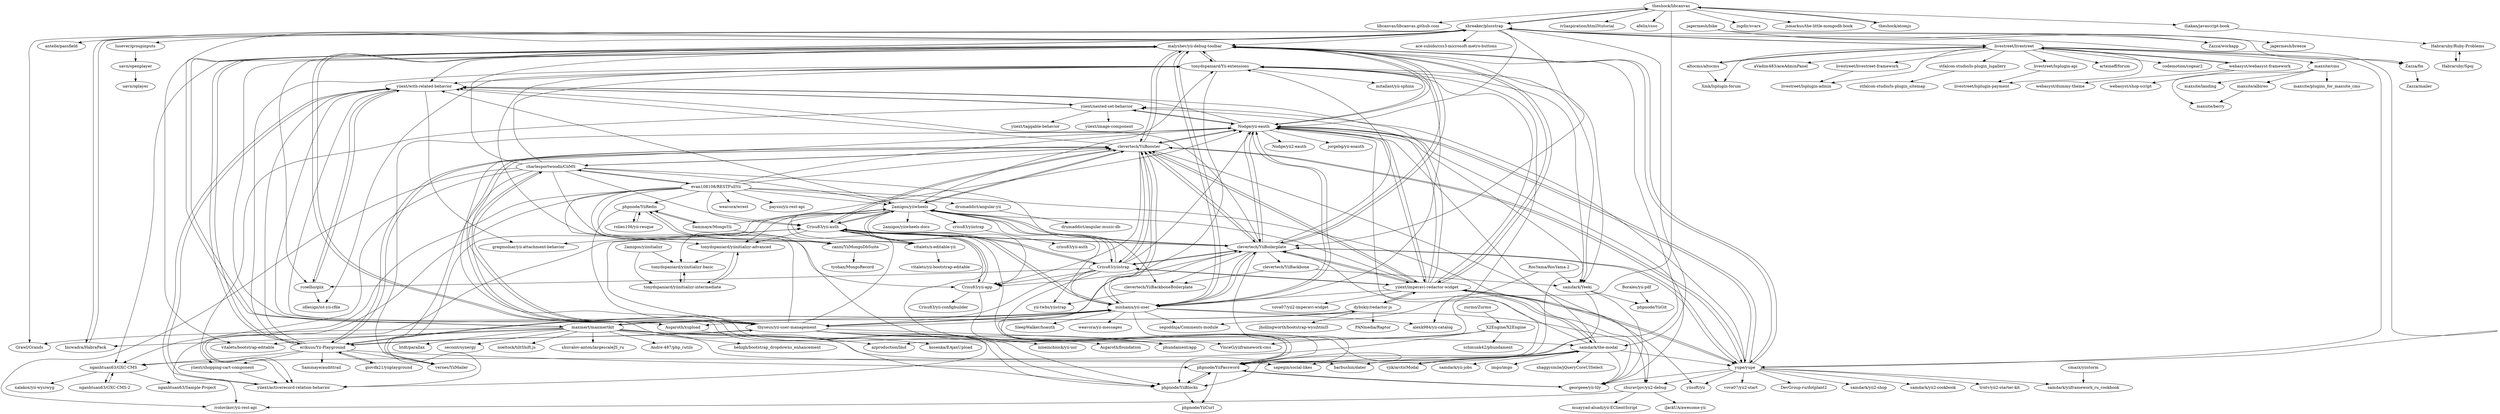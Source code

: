 digraph G {
"theshock/libcanvas" -> "theshock/atomjs"
"theshock/libcanvas" -> "libcanvas/libcanvas.github.com"
"theshock/libcanvas" -> "xbreaker/plusstrap"
"theshock/libcanvas" -> "ivliaspiration/html5tutorial"
"theshock/libcanvas" -> "afelix/csso" ["e"=1]
"theshock/libcanvas" -> "azproduction/lmd" ["e"=1]
"theshock/libcanvas" -> "iliakan/javascript-book"
"theshock/libcanvas" -> "ingdir/svarx"
"theshock/libcanvas" -> "jsmarkus/the-little-mongodb-book" ["e"=1]
"charlesportwoodii/CiiMS" -> "nganhtuan63/GXC-CMS"
"charlesportwoodii/CiiMS" -> "tonydspaniard/Yii-extensions"
"charlesportwoodii/CiiMS" -> "thyseus/yii-user-management"
"charlesportwoodii/CiiMS" -> "clevertech/YiiBooster"
"charlesportwoodii/CiiMS" -> "vernes/YiiMailer"
"charlesportwoodii/CiiMS" -> "Crisu83/yii-auth"
"charlesportwoodii/CiiMS" -> "evan108108/RESTFullYii"
"charlesportwoodii/CiiMS" -> "Crisu83/yii-app"
"charlesportwoodii/CiiMS" -> "ivolovikov/yii-rest-api"
"charlesportwoodii/CiiMS" -> "clevertech/YiiBackboneBoilerplate"
"charlesportwoodii/CiiMS" -> "malyshev/yii-debug-toolbar"
"charlesportwoodii/CiiMS" -> "2amigos/yiiwheels"
"clevertech/YiiBooster" -> "clevertech/YiiBoilerplate"
"clevertech/YiiBooster" -> "malyshev/yii-debug-toolbar"
"clevertech/YiiBooster" -> "Nodge/yii-eauth"
"clevertech/YiiBooster" -> "2amigos/yiiwheels"
"clevertech/YiiBooster" -> "yiiext/imperavi-redactor-widget"
"clevertech/YiiBooster" -> "Crisu83/yii-auth"
"clevertech/YiiBooster" -> "yupe/yupe"
"clevertech/YiiBooster" -> "Crisu83/yiistrap"
"clevertech/YiiBooster" -> "mishamx/yii-user"
"clevertech/YiiBooster" -> "yiisoft/yii" ["e"=1]
"clevertech/YiiBooster" -> "charlesportwoodii/CiiMS"
"clevertech/YiiBooster" -> "yiiext/with-related-behavior"
"clevertech/YiiBooster" -> "Crisu83/yii-app"
"clevertech/YiiBooster" -> "erikuus/Yii-Playground"
"clevertech/YiiBooster" -> "thyseus/yii-user-management"
"RosYama/RosYama.2" -> "alexk984/yii-catalog"
"RosYama/RosYama.2" -> "samdark/Yeeki"
"webasyst/webasyst-framework" -> "webasyst/dummy-theme"
"webasyst/webasyst-framework" -> "webasyst/shop-script"
"webasyst/webasyst-framework" -> "livestreet/livestreet"
"xbreaker/plusstrap" -> "maxmert/maxmertkit"
"xbreaker/plusstrap" -> "antelle/passfield"
"xbreaker/plusstrap" -> "Grawl/Grands"
"xbreaker/plusstrap" -> "samdark/the-modal"
"xbreaker/plusstrap" -> "Incwadra/HabraPack"
"xbreaker/plusstrap" -> "theshock/libcanvas"
"xbreaker/plusstrap" -> "malyshev/yii-debug-toolbar"
"xbreaker/plusstrap" -> "vitalets/bootstrap-editable" ["e"=1]
"xbreaker/plusstrap" -> "livestreet/livestreet"
"xbreaker/plusstrap" -> "lusever/groupinputs"
"xbreaker/plusstrap" -> "Nodge/yii-eauth"
"xbreaker/plusstrap" -> "Zazza/workapp"
"xbreaker/plusstrap" -> "clevertech/YiiBoilerplate"
"xbreaker/plusstrap" -> "yupe/yupe"
"xbreaker/plusstrap" -> "ace-subido/css3-microsoft-metro-buttons" ["e"=1]
"zhuravljov/yii2-debug" -> "muayyad-alsadi/yii-EClientScript"
"zhuravljov/yii2-debug" -> "ivolovikov/yii-rest-api"
"zhuravljov/yii2-debug" -> "iJackUA/awesome-yii" ["e"=1]
"iliakan/javascript-book" -> "Habraruby/Ruby-Problems"
"altocms/altocms" -> "livestreet/livestreet"
"altocms/altocms" -> "Xmk/lsplugin-forum"
"livestreet/livestreet" -> "altocms/altocms"
"livestreet/livestreet" -> "aVadim483/aceAdminPanel"
"livestreet/livestreet" -> "livestreet/livestreet-framework"
"livestreet/livestreet" -> "yupe/yupe"
"livestreet/livestreet" -> "stfalcon-studio/ls-plugin_lsgallery"
"livestreet/livestreet" -> "Xmk/lsplugin-forum"
"livestreet/livestreet" -> "livestreet/lsplugin-admin"
"livestreet/livestreet" -> "livestreet/lsplugin-api"
"livestreet/livestreet" -> "Zazza/fm"
"livestreet/livestreet" -> "xbreaker/plusstrap"
"livestreet/livestreet" -> "webasyst/webasyst-framework"
"livestreet/livestreet" -> "artemeff/forum"
"livestreet/livestreet" -> "livestreet/lsplugin-payment"
"livestreet/livestreet" -> "codemotion/cogear2"
"livestreet/livestreet" -> "maxsite/cms"
"yupe/yupe" -> "Nodge/yii-eauth"
"yupe/yupe" -> "malyshev/yii-debug-toolbar"
"yupe/yupe" -> "clevertech/YiiBooster"
"yupe/yupe" -> "clevertech/YiiBoilerplate"
"yupe/yupe" -> "yiiext/imperavi-redactor-widget"
"yupe/yupe" -> "samdark/yii2-cookbook" ["e"=1]
"yupe/yupe" -> "trntv/yii2-starter-kit" ["e"=1]
"yupe/yupe" -> "vova07/yii2-start" ["e"=1]
"yupe/yupe" -> "yiiext/nested-set-behavior"
"yupe/yupe" -> "georgeee/yii-lily"
"yupe/yupe" -> "zhuravljov/yii2-debug"
"yupe/yupe" -> "DevGroup-ru/dotplant2" ["e"=1]
"yupe/yupe" -> "yiisoft/yii" ["e"=1]
"yupe/yupe" -> "samdark/yiiframework_ru_cookbook"
"yupe/yupe" -> "samdark/yii2-shop" ["e"=1]
"jagermesh/bike" -> "jagermesh/breeze"
"jagermesh/bike" -> "Zazza/fm"
"jagermesh/bike" -> "Zazza/workapp"
"Crisu83/yii-auth" -> "Crisu83/yii-app"
"Crisu83/yii-auth" -> "Crisu83/yiistrap"
"Crisu83/yii-auth" -> "2amigos/yiiwheels"
"Crisu83/yii-auth" -> "vitalets/x-editable-yii"
"Crisu83/yii-auth" -> "clevertech/YiiBooster"
"Crisu83/yii-auth" -> "clevertech/YiiBoilerplate"
"Crisu83/yii-auth" -> "phpnode/YiiPassword"
"Crisu83/yii-auth" -> "mishamx/yii-user"
"Crisu83/yii-auth" -> "gregmolnar/yii-attachment-behavior"
"Crisu83/yii-auth" -> "tonydspaniard/yiinitializr-advanced"
"Crisu83/yii-auth" -> "yiiext/activerecord-relation-behavior"
"2amigos/yiinitializr" -> "tonydspaniard/yiinitializr-basic"
"2amigos/yiinitializr" -> "tonydspaniard/yiinitializr-intermediate"
"Borales/yii-pdf" -> "phpnode/YiiGit"
"clevertech/YiiBoilerplate" -> "clevertech/YiiBooster"
"clevertech/YiiBoilerplate" -> "Nodge/yii-eauth"
"clevertech/YiiBoilerplate" -> "malyshev/yii-debug-toolbar"
"clevertech/YiiBoilerplate" -> "mishamx/yii-user"
"clevertech/YiiBoilerplate" -> "yiiext/imperavi-redactor-widget"
"clevertech/YiiBoilerplate" -> "yupe/yupe"
"clevertech/YiiBoilerplate" -> "Crisu83/yii-auth"
"clevertech/YiiBoilerplate" -> "tonydspaniard/Yii-extensions"
"clevertech/YiiBoilerplate" -> "2amigos/yiiwheels"
"clevertech/YiiBoilerplate" -> "clevertech/YiiBackbone"
"clevertech/YiiBoilerplate" -> "yiiext/with-related-behavior"
"clevertech/YiiBoilerplate" -> "phpnode/YiiPassword"
"clevertech/YiiBoilerplate" -> "clevertech/YiiBackboneBoilerplate"
"clevertech/YiiBoilerplate" -> "Crisu83/yii-app"
"clevertech/YiiBoilerplate" -> "Crisu83/yiistrap"
"yiiext/with-related-behavior" -> "yiiext/activerecord-relation-behavior"
"yiiext/with-related-behavior" -> "rcoelho/giix"
"yiiext/with-related-behavior" -> "gregmolnar/yii-attachment-behavior"
"yiiext/with-related-behavior" -> "yiiext/nested-set-behavior"
"yiiext/with-related-behavior" -> "phpnode/YiiBlocks"
"yiiext/with-related-behavior" -> "Asgaroth/xupload"
"Asgaroth/xupload" -> "kosenka/EAjaxUpload"
"vitalets/x-editable-yii" -> "vitalets/yii-bootstrap-editable"
"vitalets/x-editable-yii" -> "Crisu83/yii-auth"
"yiiext/activerecord-relation-behavior" -> "yiiext/with-related-behavior"
"tonydspaniard/Yii-extensions" -> "phpnode/YiiPassword"
"tonydspaniard/Yii-extensions" -> "phpnode/YiiBlocks"
"tonydspaniard/Yii-extensions" -> "yiiext/with-related-behavior"
"tonydspaniard/Yii-extensions" -> "segoddnja/Comments-module"
"tonydspaniard/Yii-extensions" -> "mitallast/yii-sphinx"
"tonydspaniard/Yii-extensions" -> "samdark/Yeeki"
"tonydspaniard/Yii-extensions" -> "idlesign/ist-yii-cfile"
"tonydspaniard/Yii-extensions" -> "malyshev/yii-debug-toolbar"
"lusever/groupinputs" -> "uavn/openplayer"
"maxmert/maxmertkit" -> "xbreaker/plusstrap"
"maxmert/maxmertkit" -> "shuvalov-anton/largescaleJS_ru" ["e"=1]
"maxmert/maxmertkit" -> "vitalets/bootstrap-editable" ["e"=1]
"maxmert/maxmertkit" -> "Andre-487/php_rutils" ["e"=1]
"maxmert/maxmertkit" -> "samdark/the-modal"
"maxmert/maxmertkit" -> "sapegin/social-likes" ["e"=1]
"maxmert/maxmertkit" -> "azproduction/lmd" ["e"=1]
"maxmert/maxmertkit" -> "barbushin/dater" ["e"=1]
"maxmert/maxmertkit" -> "Incwadra/HabraPack"
"maxmert/maxmertkit" -> "behigh/bootstrap_dropdowns_enhancement" ["e"=1]
"maxmert/maxmertkit" -> "dybskiy/redactor-js"
"maxmert/maxmertkit" -> "Grawl/Grands"
"maxmert/maxmertkit" -> "htdt/parallax" ["e"=1]
"maxmert/maxmertkit" -> "secoint/synergy" ["e"=1]
"maxmert/maxmertkit" -> "noeltock/tiltShift.js" ["e"=1]
"X2Engine/X2Engine" -> "VinceG/yiiframework-cms"
"X2Engine/X2Engine" -> "nganhtuan63/GXC-CMS"
"X2Engine/X2Engine" -> "schmunk42/phundament"
"dybskiy/redactor-js" -> "yiiext/imperavi-redactor-widget"
"dybskiy/redactor-js" -> "PANmedia/Raptor"
"dybskiy/redactor-js" -> "jhollingworth/bootstrap-wysihtml5" ["e"=1]
"dybskiy/redactor-js" -> "maxmert/maxmertkit"
"crisu83/yiistrap" -> "crisu83/yii-auth"
"vjik/arcticModal" -> "samdark/the-modal"
"mishamx/yii-user" -> "thyseus/yii-user-management"
"mishamx/yii-user" -> "malyshev/yii-debug-toolbar"
"mishamx/yii-user" -> "Nodge/yii-eauth"
"mishamx/yii-user" -> "clevertech/YiiBoilerplate"
"mishamx/yii-user" -> "erikuus/Yii-Playground"
"mishamx/yii-user" -> "weavora/yii-messages"
"mishamx/yii-user" -> "Crisu83/yii-auth"
"mishamx/yii-user" -> "clevertech/YiiBooster"
"mishamx/yii-user" -> "alexk984/yii-catalog"
"mishamx/yii-user" -> "segoddnja/Comments-module"
"mishamx/yii-user" -> "SleepWalker/hoauth"
"mishamx/yii-user" -> "Asgaroth/xupload"
"mishamx/yii-user" -> "georgeee/yii-lily"
"mishamx/yii-user" -> "phpnode/YiiPassword"
"mishamx/yii-user" -> "tonydspaniard/Yii-extensions"
"theshock/atomjs" -> "theshock/libcanvas"
"Habraruby/Ruby-Problems" -> "Habraruby/Spoj"
"Habraruby/Spoj" -> "Habraruby/Ruby-Problems"
"yiiext/imperavi-redactor-widget" -> "Nodge/yii-eauth"
"yiiext/imperavi-redactor-widget" -> "clevertech/YiiBooster"
"yiiext/imperavi-redactor-widget" -> "clevertech/YiiBoilerplate"
"yiiext/imperavi-redactor-widget" -> "vova07/yii2-imperavi-widget" ["e"=1]
"yiiext/imperavi-redactor-widget" -> "malyshev/yii-debug-toolbar"
"yiiext/imperavi-redactor-widget" -> "yiiext/nested-set-behavior"
"yiiext/imperavi-redactor-widget" -> "yupe/yupe"
"yiiext/imperavi-redactor-widget" -> "tonydspaniard/Yii-extensions"
"yiiext/imperavi-redactor-widget" -> "Crisu83/yiistrap"
"yiiext/imperavi-redactor-widget" -> "zhuravljov/yii2-debug"
"yiiext/imperavi-redactor-widget" -> "dybskiy/redactor-js"
"yiiext/imperavi-redactor-widget" -> "yiiext/with-related-behavior"
"yiiext/imperavi-redactor-widget" -> "samdark/the-modal"
"yiiext/imperavi-redactor-widget" -> "mishamx/yii-user"
"yiiext/imperavi-redactor-widget" -> "2amigos/yiiwheels"
"maxsite/cms" -> "maxsite/albireo"
"maxsite/cms" -> "maxsite/landing"
"maxsite/cms" -> "maxsite/berry"
"maxsite/cms" -> "maxsite/plugins_for_maxsite_cms"
"samdark/the-modal" -> "vjik/arcticModal"
"samdark/the-modal" -> "yiiext/imperavi-redactor-widget"
"samdark/the-modal" -> "Nodge/yii-eauth"
"samdark/the-modal" -> "clevertech/YiiBoilerplate"
"samdark/the-modal" -> "samdark/yii-jobs"
"samdark/the-modal" -> "georgeee/yii-lily"
"samdark/the-modal" -> "yupe/yupe"
"samdark/the-modal" -> "imgo/imgo" ["e"=1]
"samdark/the-modal" -> "sapegin/social-likes" ["e"=1]
"samdark/the-modal" -> "barbushin/dater" ["e"=1]
"samdark/the-modal" -> "shaggysmile/jQueryCoreUISelect" ["e"=1]
"yiiext/nested-set-behavior" -> "yiiext/with-related-behavior"
"yiiext/nested-set-behavior" -> "yiiext/image-component"
"yiiext/nested-set-behavior" -> "yiiext/shopping-cart-component"
"yiiext/nested-set-behavior" -> "yiiext/taggable-behavior"
"yiiext/nested-set-behavior" -> "Nodge/yii-eauth"
"Incwadra/HabraPack" -> "xbreaker/plusstrap"
"rolies106/yii-resque" -> "phpnode/YiiRedis"
"Crisu83/yiistrap" -> "2amigos/yiiwheels"
"Crisu83/yiistrap" -> "Crisu83/yii-auth"
"Crisu83/yiistrap" -> "clevertech/YiiBooster"
"Crisu83/yiistrap" -> "Crisu83/yii-app"
"Crisu83/yiistrap" -> "Nodge/yii-eauth"
"Crisu83/yiistrap" -> "clevertech/YiiBoilerplate"
"Crisu83/yiistrap" -> "yiiext/imperavi-redactor-widget"
"Crisu83/yiistrap" -> "mishamx/yii-user"
"Crisu83/yiistrap" -> "thyseus/yii-user-management"
"Crisu83/yiistrap" -> "phpnode/YiiPassword"
"Crisu83/yiistrap" -> "rcoelho/giix"
"nganhtuan63/GXC-CMS-2" -> "nganhtuan63/GXC-CMS"
"cmazx/yiistorm" -> "samdark/yiiframework_ru_cookbook"
"phpnode/YiiRedis" -> "rolies106/yii-resque"
"phpnode/YiiRedis" -> "canni/YiiMongoDbSuite"
"phpnode/YiiRedis" -> "phpnode/YiiBlocks"
"phpnode/YiiRedis" -> "Sammaye/MongoYii"
"giovdk21/yiiplayground" -> "erikuus/Yii-Playground"
"evan108108/RESTFullYii" -> "ivolovikov/yii-rest-api"
"evan108108/RESTFullYii" -> "charlesportwoodii/CiiMS"
"evan108108/RESTFullYii" -> "drumaddict/angular-yii"
"evan108108/RESTFullYii" -> "vitalets/x-editable-yii"
"evan108108/RESTFullYii" -> "Nodge/yii-eauth"
"evan108108/RESTFullYii" -> "phpnode/YiiRedis"
"evan108108/RESTFullYii" -> "clevertech/YiiBooster"
"evan108108/RESTFullYii" -> "zhuravljov/yii2-debug"
"evan108108/RESTFullYii" -> "phundament/app" ["e"=1]
"evan108108/RESTFullYii" -> "yiiext/activerecord-relation-behavior"
"evan108108/RESTFullYii" -> "weavora/wrest"
"evan108108/RESTFullYii" -> "2amigos/yiiwheels"
"evan108108/RESTFullYii" -> "Crisu83/yii-auth"
"evan108108/RESTFullYii" -> "paysio/yii-rest-api"
"evan108108/RESTFullYii" -> "tonydspaniard/yiinitializr-advanced"
"Nodge/yii-eauth" -> "malyshev/yii-debug-toolbar"
"Nodge/yii-eauth" -> "yupe/yupe"
"Nodge/yii-eauth" -> "georgeee/yii-lily"
"Nodge/yii-eauth" -> "clevertech/YiiBoilerplate"
"Nodge/yii-eauth" -> "mishamx/yii-user"
"Nodge/yii-eauth" -> "clevertech/YiiBooster"
"Nodge/yii-eauth" -> "yiiext/imperavi-redactor-widget"
"Nodge/yii-eauth" -> "Nodge/yii2-eauth" ["e"=1]
"Nodge/yii-eauth" -> "jorgebg/yii-eoauth"
"Nodge/yii-eauth" -> "yiiext/nested-set-behavior"
"Nodge/yii-eauth" -> "yiiext/with-related-behavior"
"Nodge/yii-eauth" -> "phpnode/YiiPassword"
"Nodge/yii-eauth" -> "vernes/YiiMailer"
"Nodge/yii-eauth" -> "phpnode/YiiBlocks"
"Nodge/yii-eauth" -> "samdark/Yeeki"
"Zazza/fm" -> "Zazza/mailer"
"maxsite/albireo" -> "maxsite/berry"
"Crisu83/yii-app" -> "Crisu83/yii-auth"
"Crisu83/yii-app" -> "phpnode/YiiPassword"
"Crisu83/yii-app" -> "Crisu83/yii-configbuilder"
"thyseus/yii-user-management" -> "mishamx/yii-user"
"thyseus/yii-user-management" -> "charlesportwoodii/CiiMS"
"thyseus/yii-user-management" -> "malyshev/yii-debug-toolbar"
"thyseus/yii-user-management" -> "erikuus/Yii-Playground"
"thyseus/yii-user-management" -> "nineinchnick/yii-usr"
"thyseus/yii-user-management" -> "clevertech/YiiBoilerplate"
"thyseus/yii-user-management" -> "tonydspaniard/Yii-extensions"
"thyseus/yii-user-management" -> "clevertech/YiiBooster"
"thyseus/yii-user-management" -> "phundament/app" ["e"=1]
"thyseus/yii-user-management" -> "Asgaroth/foundation"
"thyseus/yii-user-management" -> "yiiext/activerecord-relation-behavior"
"thyseus/yii-user-management" -> "Crisu83/yii-auth"
"thyseus/yii-user-management" -> "VinceG/yiiframework-cms"
"thyseus/yii-user-management" -> "2amigos/yiiwheels"
"georgeee/yii-lily" -> "phpnode/YiiPassword"
"clevertech/YiiBackbone" -> "clevertech/YiiBackboneBoilerplate"
"clevertech/YiiBackbone" -> "samdark/Yeeki"
"malyshev/yii-debug-toolbar" -> "Nodge/yii-eauth"
"malyshev/yii-debug-toolbar" -> "mishamx/yii-user"
"malyshev/yii-debug-toolbar" -> "clevertech/YiiBoilerplate"
"malyshev/yii-debug-toolbar" -> "erikuus/Yii-Playground"
"malyshev/yii-debug-toolbar" -> "clevertech/YiiBooster"
"malyshev/yii-debug-toolbar" -> "samdark/Yeeki"
"malyshev/yii-debug-toolbar" -> "yiiext/with-related-behavior"
"malyshev/yii-debug-toolbar" -> "yupe/yupe"
"malyshev/yii-debug-toolbar" -> "tonydspaniard/Yii-extensions"
"malyshev/yii-debug-toolbar" -> "phpnode/YiiPassword"
"malyshev/yii-debug-toolbar" -> "nganhtuan63/GXC-CMS"
"malyshev/yii-debug-toolbar" -> "thyseus/yii-user-management"
"malyshev/yii-debug-toolbar" -> "yiiext/imperavi-redactor-widget"
"malyshev/yii-debug-toolbar" -> "phpnode/YiiBlocks"
"malyshev/yii-debug-toolbar" -> "rcoelho/giix"
"Sammaye/MongoYii" -> "canni/YiiMongoDbSuite"
"Sammaye/MongoYii" -> "phpnode/YiiRedis"
"Sammaye/MongoYii" -> "Nodge/yii-eauth"
"drumaddict/angular-yii" -> "drumaddict/angular-music-db"
"canni/YiiMongoDbSuite" -> "tyohan/MongoRecord"
"canni/YiiMongoDbSuite" -> "phpnode/YiiRedis"
"clevertech/YiiBackboneBoilerplate" -> "yii-twbs/yiistrap"
"erikuus/Yii-Playground" -> "phpnode/YiiPassword"
"erikuus/Yii-Playground" -> "malyshev/yii-debug-toolbar"
"erikuus/Yii-Playground" -> "mishamx/yii-user"
"erikuus/Yii-Playground" -> "nganhtuan63/GXC-CMS"
"erikuus/Yii-Playground" -> "Sammaye/audittrail"
"erikuus/Yii-Playground" -> "thyseus/yii-user-management"
"erikuus/Yii-Playground" -> "giovdk21/yiiplayground"
"erikuus/Yii-Playground" -> "yiiext/with-related-behavior"
"erikuus/Yii-Playground" -> "vernes/YiiMailer"
"erikuus/Yii-Playground" -> "yiiext/shopping-cart-component"
"erikuus/Yii-Playground" -> "tonydspaniard/Yii-extensions"
"erikuus/Yii-Playground" -> "clevertech/YiiBooster"
"nganhtuan63/GXC-CMS" -> "nganhtuan63/Sample-Project"
"nganhtuan63/GXC-CMS" -> "nganhtuan63/GXC-CMS-2"
"nganhtuan63/GXC-CMS" -> "xalakox/yii-wysiwyg"
"phpnode/YiiBlocks" -> "phpnode/YiiCurl"
"phpnode/YiiBlocks" -> "phpnode/YiiPassword"
"phpnode/YiiPassword" -> "phpnode/YiiBlocks"
"phpnode/YiiPassword" -> "phpnode/YiiCurl"
"phpnode/YiiPassword" -> "georgeee/yii-lily"
"rcoelho/giix" -> "yiiext/with-related-behavior"
"rcoelho/giix" -> "idlesign/ist-yii-cfile"
"uavn/openplayer" -> "uavn/oplayer"
"zurmo/Zurmo" -> "X2Engine/X2Engine"
"livestreet/livestreet-framework" -> "livestreet/lsplugin-admin"
"livestreet/lsplugin-api" -> "livestreet/lsplugin-payment"
"stfalcon-studio/ls-plugin_lsgallery" -> "stfalcon-studio/ls-plugin_sitemap"
"2amigos/yiiwheels" -> "Crisu83/yiistrap"
"2amigos/yiiwheels" -> "yii-twbs/yiistrap"
"2amigos/yiiwheels" -> "Crisu83/yii-auth"
"2amigos/yiiwheels" -> "clevertech/YiiBooster"
"2amigos/yiiwheels" -> "clevertech/YiiBoilerplate"
"2amigos/yiiwheels" -> "2amigos/yiiwheels-docs"
"2amigos/yiiwheels" -> "tonydspaniard/Yii-extensions"
"2amigos/yiiwheels" -> "Crisu83/yii-app"
"2amigos/yiiwheels" -> "tonydspaniard/yiinitializr-basic"
"2amigos/yiiwheels" -> "tonydspaniard/yiinitializr-advanced"
"2amigos/yiiwheels" -> "yiiext/with-related-behavior"
"2amigos/yiiwheels" -> "phundament/app" ["e"=1]
"2amigos/yiiwheels" -> "crisu83/yiistrap"
"2amigos/yiiwheels" -> "vitalets/x-editable-yii"
"2amigos/yiiwheels" -> "yiiext/activerecord-relation-behavior"
"yiiext/shopping-cart-component" -> "yiiext/activerecord-relation-behavior"
"tonydspaniard/yiinitializr-advanced" -> "tonydspaniard/yiinitializr-intermediate"
"tonydspaniard/yiinitializr-advanced" -> "tonydspaniard/yiinitializr-basic"
"tonydspaniard/yiinitializr-intermediate" -> "tonydspaniard/yiinitializr-basic"
"tonydspaniard/yiinitializr-intermediate" -> "tonydspaniard/yiinitializr-advanced"
"samdark/Yeeki" -> "phpnode/YiiGit"
"samdark/Yeeki" -> "phpnode/YiiBlocks"
"samdark/Yeeki" -> "georgeee/yii-lily"
"tonydspaniard/yiinitializr-basic" -> "tonydspaniard/yiinitializr-intermediate"
"theshock/libcanvas" ["l"="-25.181,-43.826"]
"theshock/atomjs" ["l"="-25.204,-43.842"]
"libcanvas/libcanvas.github.com" ["l"="-25.2,-43.805"]
"xbreaker/plusstrap" ["l"="-25.088,-43.832"]
"ivliaspiration/html5tutorial" ["l"="-25.215,-43.816"]
"afelix/csso" ["l"="6.496,-22.827"]
"azproduction/lmd" ["l"="6.48,-22.888"]
"iliakan/javascript-book" ["l"="-25.248,-43.814"]
"ingdir/svarx" ["l"="-25.224,-43.834"]
"jsmarkus/the-little-mongodb-book" ["l"="6.656,-23.835"]
"charlesportwoodii/CiiMS" ["l"="-25.031,-43.942"]
"nganhtuan63/GXC-CMS" ["l"="-25.072,-43.966"]
"tonydspaniard/Yii-extensions" ["l"="-25.015,-43.918"]
"thyseus/yii-user-management" ["l"="-25.045,-43.935"]
"clevertech/YiiBooster" ["l"="-25.038,-43.916"]
"vernes/YiiMailer" ["l"="-24.998,-43.923"]
"Crisu83/yii-auth" ["l"="-25.033,-43.928"]
"evan108108/RESTFullYii" ["l"="-24.993,-43.946"]
"Crisu83/yii-app" ["l"="-25.064,-43.921"]
"ivolovikov/yii-rest-api" ["l"="-24.977,-43.938"]
"clevertech/YiiBackboneBoilerplate" ["l"="-25.082,-43.916"]
"malyshev/yii-debug-toolbar" ["l"="-25.034,-43.902"]
"2amigos/yiiwheels" ["l"="-25.054,-43.93"]
"clevertech/YiiBoilerplate" ["l"="-25.052,-43.897"]
"Nodge/yii-eauth" ["l"="-25.014,-43.889"]
"yiiext/imperavi-redactor-widget" ["l"="-25.033,-43.885"]
"yupe/yupe" ["l"="-25.049,-43.871"]
"Crisu83/yiistrap" ["l"="-25.053,-43.911"]
"mishamx/yii-user" ["l"="-25.017,-43.91"]
"yiisoft/yii" ["l"="-24.228,-43.135"]
"yiiext/with-related-behavior" ["l"="-25.005,-43.906"]
"erikuus/Yii-Playground" ["l"="-25.018,-43.933"]
"RosYama/RosYama.2" ["l"="-25.081,-43.864"]
"alexk984/yii-catalog" ["l"="-25.074,-43.882"]
"samdark/Yeeki" ["l"="-25.026,-43.873"]
"webasyst/webasyst-framework" ["l"="-25.133,-43.745"]
"webasyst/dummy-theme" ["l"="-25.159,-43.735"]
"webasyst/shop-script" ["l"="-25.144,-43.728"]
"livestreet/livestreet" ["l"="-25.093,-43.771"]
"maxmert/maxmertkit" ["l"="-25.06,-43.82"]
"antelle/passfield" ["l"="-25.133,-43.835"]
"Grawl/Grands" ["l"="-25.078,-43.803"]
"samdark/the-modal" ["l"="-25.031,-43.853"]
"Incwadra/HabraPack" ["l"="-25.102,-43.814"]
"vitalets/bootstrap-editable" ["l"="11.448,-33.622"]
"lusever/groupinputs" ["l"="-25.144,-43.802"]
"Zazza/workapp" ["l"="-25.045,-43.783"]
"ace-subido/css3-microsoft-metro-buttons" ["l"="11.292,-33.875"]
"zhuravljov/yii2-debug" ["l"="-24.975,-43.901"]
"muayyad-alsadi/yii-EClientScript" ["l"="-24.93,-43.889"]
"iJackUA/awesome-yii" ["l"="-25.913,-43.956"]
"Habraruby/Ruby-Problems" ["l"="-25.286,-43.808"]
"altocms/altocms" ["l"="-25.078,-43.75"]
"Xmk/lsplugin-forum" ["l"="-25.096,-43.753"]
"aVadim483/aceAdminPanel" ["l"="-25.108,-43.748"]
"livestreet/livestreet-framework" ["l"="-25.116,-43.761"]
"stfalcon-studio/ls-plugin_lsgallery" ["l"="-25.09,-43.738"]
"livestreet/lsplugin-admin" ["l"="-25.116,-43.774"]
"livestreet/lsplugin-api" ["l"="-25.064,-43.763"]
"Zazza/fm" ["l"="-25.05,-43.74"]
"artemeff/forum" ["l"="-25.077,-43.761"]
"livestreet/lsplugin-payment" ["l"="-25.072,-43.773"]
"codemotion/cogear2" ["l"="-25.13,-43.769"]
"maxsite/cms" ["l"="-25.109,-43.712"]
"samdark/yii2-cookbook" ["l"="-25.797,-43.992"]
"trntv/yii2-starter-kit" ["l"="-25.806,-44.015"]
"vova07/yii2-start" ["l"="-25.839,-44.008"]
"yiiext/nested-set-behavior" ["l"="-24.99,-43.88"]
"georgeee/yii-lily" ["l"="-25.011,-43.874"]
"DevGroup-ru/dotplant2" ["l"="-25.777,-44.006"]
"samdark/yiiframework_ru_cookbook" ["l"="-25.124,-43.878"]
"samdark/yii2-shop" ["l"="-25.793,-44.007"]
"jagermesh/bike" ["l"="-25.017,-43.745"]
"jagermesh/breeze" ["l"="-24.997,-43.727"]
"vitalets/x-editable-yii" ["l"="-25.025,-43.959"]
"phpnode/YiiPassword" ["l"="-25.018,-43.9"]
"gregmolnar/yii-attachment-behavior" ["l"="-24.985,-43.923"]
"tonydspaniard/yiinitializr-advanced" ["l"="-25.044,-43.96"]
"yiiext/activerecord-relation-behavior" ["l"="-25.005,-43.933"]
"2amigos/yiinitializr" ["l"="-25.053,-43.999"]
"tonydspaniard/yiinitializr-basic" ["l"="-25.056,-43.972"]
"tonydspaniard/yiinitializr-intermediate" ["l"="-25.048,-43.983"]
"Borales/yii-pdf" ["l"="-24.938,-43.824"]
"phpnode/YiiGit" ["l"="-24.97,-43.841"]
"clevertech/YiiBackbone" ["l"="-25.085,-43.893"]
"rcoelho/giix" ["l"="-24.991,-43.913"]
"phpnode/YiiBlocks" ["l"="-24.993,-43.897"]
"Asgaroth/xupload" ["l"="-24.962,-43.891"]
"kosenka/EAjaxUpload" ["l"="-24.931,-43.876"]
"vitalets/yii-bootstrap-editable" ["l"="-25.015,-43.992"]
"segoddnja/Comments-module" ["l"="-24.987,-43.931"]
"mitallast/yii-sphinx" ["l"="-25.01,-43.952"]
"idlesign/ist-yii-cfile" ["l"="-24.963,-43.924"]
"uavn/openplayer" ["l"="-25.177,-43.781"]
"shuvalov-anton/largescaleJS_ru" ["l"="6.733,-23.863"]
"Andre-487/php_rutils" ["l"="6.703,-23.725"]
"sapegin/social-likes" ["l"="6.785,-23.813"]
"barbushin/dater" ["l"="6.711,-23.681"]
"behigh/bootstrap_dropdowns_enhancement" ["l"="11.439,-33.504"]
"dybskiy/redactor-js" ["l"="-25.026,-43.829"]
"htdt/parallax" ["l"="6.726,-23.819"]
"secoint/synergy" ["l"="6.482,-23.588"]
"noeltock/tiltShift.js" ["l"="11.252,-33.908"]
"X2Engine/X2Engine" ["l"="-25.113,-44.001"]
"VinceG/yiiframework-cms" ["l"="-25.092,-43.971"]
"schmunk42/phundament" ["l"="-25.141,-44.012"]
"PANmedia/Raptor" ["l"="-24.987,-43.797"]
"jhollingworth/bootstrap-wysihtml5" ["l"="11.348,-33.596"]
"crisu83/yiistrap" ["l"="-25.125,-43.946"]
"crisu83/yii-auth" ["l"="-25.155,-43.954"]
"vjik/arcticModal" ["l"="-24.999,-43.839"]
"weavora/yii-messages" ["l"="-24.955,-43.908"]
"SleepWalker/hoauth" ["l"="-24.957,-43.938"]
"Habraruby/Spoj" ["l"="-25.307,-43.805"]
"vova07/yii2-imperavi-widget" ["l"="-25.853,-43.974"]
"maxsite/albireo" ["l"="-25.106,-43.689"]
"maxsite/landing" ["l"="-25.132,-43.693"]
"maxsite/berry" ["l"="-25.116,-43.697"]
"maxsite/plugins_for_maxsite_cms" ["l"="-25.094,-43.698"]
"samdark/yii-jobs" ["l"="-25.001,-43.826"]
"imgo/imgo" ["l"="6.515,-22.82"]
"shaggysmile/jQueryCoreUISelect" ["l"="11.686,-33.696"]
"yiiext/image-component" ["l"="-24.961,-43.869"]
"yiiext/shopping-cart-component" ["l"="-24.974,-43.916"]
"yiiext/taggable-behavior" ["l"="-24.95,-43.86"]
"rolies106/yii-resque" ["l"="-24.899,-43.94"]
"phpnode/YiiRedis" ["l"="-24.924,-43.927"]
"nganhtuan63/GXC-CMS-2" ["l"="-25.077,-43.99"]
"cmazx/yiistorm" ["l"="-25.167,-43.886"]
"canni/YiiMongoDbSuite" ["l"="-24.892,-43.92"]
"Sammaye/MongoYii" ["l"="-24.924,-43.909"]
"giovdk21/yiiplayground" ["l"="-24.993,-43.966"]
"drumaddict/angular-yii" ["l"="-24.949,-43.993"]
"phundament/app" ["l"="-25.857,-43.927"]
"weavora/wrest" ["l"="-24.973,-43.977"]
"paysio/yii-rest-api" ["l"="-24.953,-43.966"]
"Nodge/yii2-eauth" ["l"="-25.884,-43.998"]
"jorgebg/yii-eoauth" ["l"="-24.981,-43.862"]
"Zazza/mailer" ["l"="-25.041,-43.72"]
"Crisu83/yii-configbuilder" ["l"="-25.088,-43.933"]
"nineinchnick/yii-usr" ["l"="-25.037,-43.972"]
"Asgaroth/foundation" ["l"="-25.078,-43.95"]
"drumaddict/angular-music-db" ["l"="-24.927,-44.013"]
"tyohan/MongoRecord" ["l"="-24.866,-43.92"]
"yii-twbs/yiistrap" ["l"="-25.098,-43.926"]
"Sammaye/audittrail" ["l"="-25.01,-43.97"]
"nganhtuan63/Sample-Project" ["l"="-25.109,-43.977"]
"xalakox/yii-wysiwyg" ["l"="-25.093,-43.984"]
"phpnode/YiiCurl" ["l"="-24.978,-43.886"]
"uavn/oplayer" ["l"="-25.199,-43.769"]
"zurmo/Zurmo" ["l"="-25.129,-44.034"]
"stfalcon-studio/ls-plugin_sitemap" ["l"="-25.082,-43.723"]
"2amigos/yiiwheels-docs" ["l"="-25.097,-43.944"]
}